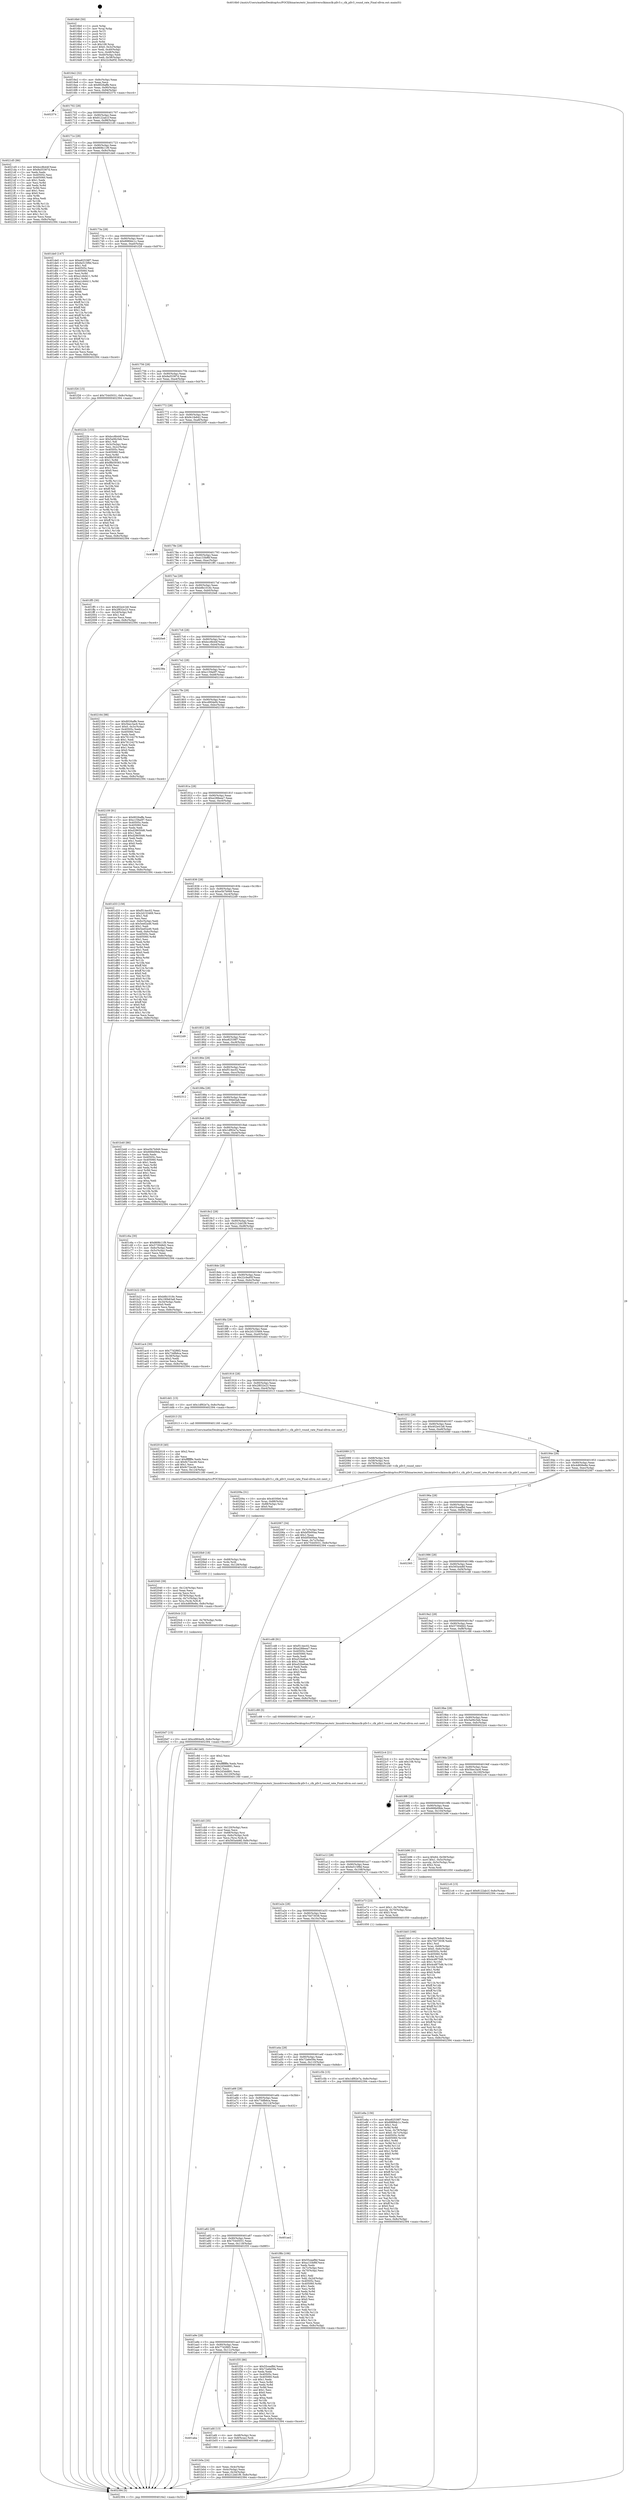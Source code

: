 digraph "0x4016b0" {
  label = "0x4016b0 (/mnt/c/Users/mathe/Desktop/tcc/POCII/binaries/extr_linuxdriversclkimxclk-pllv3.c_clk_pllv3_round_rate_Final-ollvm.out::main(0))"
  labelloc = "t"
  node[shape=record]

  Entry [label="",width=0.3,height=0.3,shape=circle,fillcolor=black,style=filled]
  "0x4016e2" [label="{
     0x4016e2 [32]\l
     | [instrs]\l
     &nbsp;&nbsp;0x4016e2 \<+6\>: mov -0x8c(%rbp),%eax\l
     &nbsp;&nbsp;0x4016e8 \<+2\>: mov %eax,%ecx\l
     &nbsp;&nbsp;0x4016ea \<+6\>: sub $0x8026affe,%ecx\l
     &nbsp;&nbsp;0x4016f0 \<+6\>: mov %eax,-0x90(%rbp)\l
     &nbsp;&nbsp;0x4016f6 \<+6\>: mov %ecx,-0x94(%rbp)\l
     &nbsp;&nbsp;0x4016fc \<+6\>: je 0000000000402374 \<main+0xcc4\>\l
  }"]
  "0x402374" [label="{
     0x402374\l
  }", style=dashed]
  "0x401702" [label="{
     0x401702 [28]\l
     | [instrs]\l
     &nbsp;&nbsp;0x401702 \<+5\>: jmp 0000000000401707 \<main+0x57\>\l
     &nbsp;&nbsp;0x401707 \<+6\>: mov -0x90(%rbp),%eax\l
     &nbsp;&nbsp;0x40170d \<+5\>: sub $0x8122ab1f,%eax\l
     &nbsp;&nbsp;0x401712 \<+6\>: mov %eax,-0x98(%rbp)\l
     &nbsp;&nbsp;0x401718 \<+6\>: je 00000000004021d5 \<main+0xb25\>\l
  }"]
  Exit [label="",width=0.3,height=0.3,shape=circle,fillcolor=black,style=filled,peripheries=2]
  "0x4021d5" [label="{
     0x4021d5 [86]\l
     | [instrs]\l
     &nbsp;&nbsp;0x4021d5 \<+5\>: mov $0xbcc8b44f,%eax\l
     &nbsp;&nbsp;0x4021da \<+5\>: mov $0x8a55387d,%ecx\l
     &nbsp;&nbsp;0x4021df \<+2\>: xor %edx,%edx\l
     &nbsp;&nbsp;0x4021e1 \<+7\>: mov 0x40505c,%esi\l
     &nbsp;&nbsp;0x4021e8 \<+7\>: mov 0x405060,%edi\l
     &nbsp;&nbsp;0x4021ef \<+3\>: sub $0x1,%edx\l
     &nbsp;&nbsp;0x4021f2 \<+3\>: mov %esi,%r8d\l
     &nbsp;&nbsp;0x4021f5 \<+3\>: add %edx,%r8d\l
     &nbsp;&nbsp;0x4021f8 \<+4\>: imul %r8d,%esi\l
     &nbsp;&nbsp;0x4021fc \<+3\>: and $0x1,%esi\l
     &nbsp;&nbsp;0x4021ff \<+3\>: cmp $0x0,%esi\l
     &nbsp;&nbsp;0x402202 \<+4\>: sete %r9b\l
     &nbsp;&nbsp;0x402206 \<+3\>: cmp $0xa,%edi\l
     &nbsp;&nbsp;0x402209 \<+4\>: setl %r10b\l
     &nbsp;&nbsp;0x40220d \<+3\>: mov %r9b,%r11b\l
     &nbsp;&nbsp;0x402210 \<+3\>: and %r10b,%r11b\l
     &nbsp;&nbsp;0x402213 \<+3\>: xor %r10b,%r9b\l
     &nbsp;&nbsp;0x402216 \<+3\>: or %r9b,%r11b\l
     &nbsp;&nbsp;0x402219 \<+4\>: test $0x1,%r11b\l
     &nbsp;&nbsp;0x40221d \<+3\>: cmovne %ecx,%eax\l
     &nbsp;&nbsp;0x402220 \<+6\>: mov %eax,-0x8c(%rbp)\l
     &nbsp;&nbsp;0x402226 \<+5\>: jmp 0000000000402394 \<main+0xce4\>\l
  }"]
  "0x40171e" [label="{
     0x40171e [28]\l
     | [instrs]\l
     &nbsp;&nbsp;0x40171e \<+5\>: jmp 0000000000401723 \<main+0x73\>\l
     &nbsp;&nbsp;0x401723 \<+6\>: mov -0x90(%rbp),%eax\l
     &nbsp;&nbsp;0x401729 \<+5\>: sub $0x869b11f9,%eax\l
     &nbsp;&nbsp;0x40172e \<+6\>: mov %eax,-0x9c(%rbp)\l
     &nbsp;&nbsp;0x401734 \<+6\>: je 0000000000401de0 \<main+0x730\>\l
  }"]
  "0x4020d7" [label="{
     0x4020d7 [15]\l
     | [instrs]\l
     &nbsp;&nbsp;0x4020d7 \<+10\>: movl $0xcd904ef4,-0x8c(%rbp)\l
     &nbsp;&nbsp;0x4020e1 \<+5\>: jmp 0000000000402394 \<main+0xce4\>\l
  }"]
  "0x401de0" [label="{
     0x401de0 [147]\l
     | [instrs]\l
     &nbsp;&nbsp;0x401de0 \<+5\>: mov $0xe82538f7,%eax\l
     &nbsp;&nbsp;0x401de5 \<+5\>: mov $0x6e515f9d,%ecx\l
     &nbsp;&nbsp;0x401dea \<+2\>: mov $0x1,%dl\l
     &nbsp;&nbsp;0x401dec \<+7\>: mov 0x40505c,%esi\l
     &nbsp;&nbsp;0x401df3 \<+7\>: mov 0x405060,%edi\l
     &nbsp;&nbsp;0x401dfa \<+3\>: mov %esi,%r8d\l
     &nbsp;&nbsp;0x401dfd \<+7\>: sub $0xa1c6d411,%r8d\l
     &nbsp;&nbsp;0x401e04 \<+4\>: sub $0x1,%r8d\l
     &nbsp;&nbsp;0x401e08 \<+7\>: add $0xa1c6d411,%r8d\l
     &nbsp;&nbsp;0x401e0f \<+4\>: imul %r8d,%esi\l
     &nbsp;&nbsp;0x401e13 \<+3\>: and $0x1,%esi\l
     &nbsp;&nbsp;0x401e16 \<+3\>: cmp $0x0,%esi\l
     &nbsp;&nbsp;0x401e19 \<+4\>: sete %r9b\l
     &nbsp;&nbsp;0x401e1d \<+3\>: cmp $0xa,%edi\l
     &nbsp;&nbsp;0x401e20 \<+4\>: setl %r10b\l
     &nbsp;&nbsp;0x401e24 \<+3\>: mov %r9b,%r11b\l
     &nbsp;&nbsp;0x401e27 \<+4\>: xor $0xff,%r11b\l
     &nbsp;&nbsp;0x401e2b \<+3\>: mov %r10b,%bl\l
     &nbsp;&nbsp;0x401e2e \<+3\>: xor $0xff,%bl\l
     &nbsp;&nbsp;0x401e31 \<+3\>: xor $0x1,%dl\l
     &nbsp;&nbsp;0x401e34 \<+3\>: mov %r11b,%r14b\l
     &nbsp;&nbsp;0x401e37 \<+4\>: and $0xff,%r14b\l
     &nbsp;&nbsp;0x401e3b \<+3\>: and %dl,%r9b\l
     &nbsp;&nbsp;0x401e3e \<+3\>: mov %bl,%r15b\l
     &nbsp;&nbsp;0x401e41 \<+4\>: and $0xff,%r15b\l
     &nbsp;&nbsp;0x401e45 \<+3\>: and %dl,%r10b\l
     &nbsp;&nbsp;0x401e48 \<+3\>: or %r9b,%r14b\l
     &nbsp;&nbsp;0x401e4b \<+3\>: or %r10b,%r15b\l
     &nbsp;&nbsp;0x401e4e \<+3\>: xor %r15b,%r14b\l
     &nbsp;&nbsp;0x401e51 \<+3\>: or %bl,%r11b\l
     &nbsp;&nbsp;0x401e54 \<+4\>: xor $0xff,%r11b\l
     &nbsp;&nbsp;0x401e58 \<+3\>: or $0x1,%dl\l
     &nbsp;&nbsp;0x401e5b \<+3\>: and %dl,%r11b\l
     &nbsp;&nbsp;0x401e5e \<+3\>: or %r11b,%r14b\l
     &nbsp;&nbsp;0x401e61 \<+4\>: test $0x1,%r14b\l
     &nbsp;&nbsp;0x401e65 \<+3\>: cmovne %ecx,%eax\l
     &nbsp;&nbsp;0x401e68 \<+6\>: mov %eax,-0x8c(%rbp)\l
     &nbsp;&nbsp;0x401e6e \<+5\>: jmp 0000000000402394 \<main+0xce4\>\l
  }"]
  "0x40173a" [label="{
     0x40173a [28]\l
     | [instrs]\l
     &nbsp;&nbsp;0x40173a \<+5\>: jmp 000000000040173f \<main+0x8f\>\l
     &nbsp;&nbsp;0x40173f \<+6\>: mov -0x90(%rbp),%eax\l
     &nbsp;&nbsp;0x401745 \<+5\>: sub $0x8989dc1c,%eax\l
     &nbsp;&nbsp;0x40174a \<+6\>: mov %eax,-0xa0(%rbp)\l
     &nbsp;&nbsp;0x401750 \<+6\>: je 0000000000401f26 \<main+0x876\>\l
  }"]
  "0x4020cb" [label="{
     0x4020cb [12]\l
     | [instrs]\l
     &nbsp;&nbsp;0x4020cb \<+4\>: mov -0x78(%rbp),%rdx\l
     &nbsp;&nbsp;0x4020cf \<+3\>: mov %rdx,%rdi\l
     &nbsp;&nbsp;0x4020d2 \<+5\>: call 0000000000401030 \<free@plt\>\l
     | [calls]\l
     &nbsp;&nbsp;0x401030 \{1\} (unknown)\l
  }"]
  "0x401f26" [label="{
     0x401f26 [15]\l
     | [instrs]\l
     &nbsp;&nbsp;0x401f26 \<+10\>: movl $0x75445031,-0x8c(%rbp)\l
     &nbsp;&nbsp;0x401f30 \<+5\>: jmp 0000000000402394 \<main+0xce4\>\l
  }"]
  "0x401756" [label="{
     0x401756 [28]\l
     | [instrs]\l
     &nbsp;&nbsp;0x401756 \<+5\>: jmp 000000000040175b \<main+0xab\>\l
     &nbsp;&nbsp;0x40175b \<+6\>: mov -0x90(%rbp),%eax\l
     &nbsp;&nbsp;0x401761 \<+5\>: sub $0x8a55387d,%eax\l
     &nbsp;&nbsp;0x401766 \<+6\>: mov %eax,-0xa4(%rbp)\l
     &nbsp;&nbsp;0x40176c \<+6\>: je 000000000040222b \<main+0xb7b\>\l
  }"]
  "0x4020b9" [label="{
     0x4020b9 [18]\l
     | [instrs]\l
     &nbsp;&nbsp;0x4020b9 \<+4\>: mov -0x68(%rbp),%rdx\l
     &nbsp;&nbsp;0x4020bd \<+3\>: mov %rdx,%rdi\l
     &nbsp;&nbsp;0x4020c0 \<+6\>: mov %eax,-0x128(%rbp)\l
     &nbsp;&nbsp;0x4020c6 \<+5\>: call 0000000000401030 \<free@plt\>\l
     | [calls]\l
     &nbsp;&nbsp;0x401030 \{1\} (unknown)\l
  }"]
  "0x40222b" [label="{
     0x40222b [153]\l
     | [instrs]\l
     &nbsp;&nbsp;0x40222b \<+5\>: mov $0xbcc8b44f,%eax\l
     &nbsp;&nbsp;0x402230 \<+5\>: mov $0x5a06c5eb,%ecx\l
     &nbsp;&nbsp;0x402235 \<+2\>: mov $0x1,%dl\l
     &nbsp;&nbsp;0x402237 \<+3\>: mov -0x3c(%rbp),%esi\l
     &nbsp;&nbsp;0x40223a \<+3\>: mov %esi,-0x2c(%rbp)\l
     &nbsp;&nbsp;0x40223d \<+7\>: mov 0x40505c,%esi\l
     &nbsp;&nbsp;0x402244 \<+7\>: mov 0x405060,%edi\l
     &nbsp;&nbsp;0x40224b \<+3\>: mov %esi,%r8d\l
     &nbsp;&nbsp;0x40224e \<+7\>: sub $0xf8b59383,%r8d\l
     &nbsp;&nbsp;0x402255 \<+4\>: sub $0x1,%r8d\l
     &nbsp;&nbsp;0x402259 \<+7\>: add $0xf8b59383,%r8d\l
     &nbsp;&nbsp;0x402260 \<+4\>: imul %r8d,%esi\l
     &nbsp;&nbsp;0x402264 \<+3\>: and $0x1,%esi\l
     &nbsp;&nbsp;0x402267 \<+3\>: cmp $0x0,%esi\l
     &nbsp;&nbsp;0x40226a \<+4\>: sete %r9b\l
     &nbsp;&nbsp;0x40226e \<+3\>: cmp $0xa,%edi\l
     &nbsp;&nbsp;0x402271 \<+4\>: setl %r10b\l
     &nbsp;&nbsp;0x402275 \<+3\>: mov %r9b,%r11b\l
     &nbsp;&nbsp;0x402278 \<+4\>: xor $0xff,%r11b\l
     &nbsp;&nbsp;0x40227c \<+3\>: mov %r10b,%bl\l
     &nbsp;&nbsp;0x40227f \<+3\>: xor $0xff,%bl\l
     &nbsp;&nbsp;0x402282 \<+3\>: xor $0x0,%dl\l
     &nbsp;&nbsp;0x402285 \<+3\>: mov %r11b,%r14b\l
     &nbsp;&nbsp;0x402288 \<+4\>: and $0x0,%r14b\l
     &nbsp;&nbsp;0x40228c \<+3\>: and %dl,%r9b\l
     &nbsp;&nbsp;0x40228f \<+3\>: mov %bl,%r15b\l
     &nbsp;&nbsp;0x402292 \<+4\>: and $0x0,%r15b\l
     &nbsp;&nbsp;0x402296 \<+3\>: and %dl,%r10b\l
     &nbsp;&nbsp;0x402299 \<+3\>: or %r9b,%r14b\l
     &nbsp;&nbsp;0x40229c \<+3\>: or %r10b,%r15b\l
     &nbsp;&nbsp;0x40229f \<+3\>: xor %r15b,%r14b\l
     &nbsp;&nbsp;0x4022a2 \<+3\>: or %bl,%r11b\l
     &nbsp;&nbsp;0x4022a5 \<+4\>: xor $0xff,%r11b\l
     &nbsp;&nbsp;0x4022a9 \<+3\>: or $0x0,%dl\l
     &nbsp;&nbsp;0x4022ac \<+3\>: and %dl,%r11b\l
     &nbsp;&nbsp;0x4022af \<+3\>: or %r11b,%r14b\l
     &nbsp;&nbsp;0x4022b2 \<+4\>: test $0x1,%r14b\l
     &nbsp;&nbsp;0x4022b6 \<+3\>: cmovne %ecx,%eax\l
     &nbsp;&nbsp;0x4022b9 \<+6\>: mov %eax,-0x8c(%rbp)\l
     &nbsp;&nbsp;0x4022bf \<+5\>: jmp 0000000000402394 \<main+0xce4\>\l
  }"]
  "0x401772" [label="{
     0x401772 [28]\l
     | [instrs]\l
     &nbsp;&nbsp;0x401772 \<+5\>: jmp 0000000000401777 \<main+0xc7\>\l
     &nbsp;&nbsp;0x401777 \<+6\>: mov -0x90(%rbp),%eax\l
     &nbsp;&nbsp;0x40177d \<+5\>: sub $0x9c1fe842,%eax\l
     &nbsp;&nbsp;0x401782 \<+6\>: mov %eax,-0xa8(%rbp)\l
     &nbsp;&nbsp;0x401788 \<+6\>: je 00000000004020f5 \<main+0xa45\>\l
  }"]
  "0x40209a" [label="{
     0x40209a [31]\l
     | [instrs]\l
     &nbsp;&nbsp;0x40209a \<+10\>: movabs $0x4030b6,%rdi\l
     &nbsp;&nbsp;0x4020a4 \<+7\>: mov %rax,-0x88(%rbp)\l
     &nbsp;&nbsp;0x4020ab \<+7\>: mov -0x88(%rbp),%rsi\l
     &nbsp;&nbsp;0x4020b2 \<+2\>: mov $0x0,%al\l
     &nbsp;&nbsp;0x4020b4 \<+5\>: call 0000000000401040 \<printf@plt\>\l
     | [calls]\l
     &nbsp;&nbsp;0x401040 \{1\} (unknown)\l
  }"]
  "0x4020f5" [label="{
     0x4020f5\l
  }", style=dashed]
  "0x40178e" [label="{
     0x40178e [28]\l
     | [instrs]\l
     &nbsp;&nbsp;0x40178e \<+5\>: jmp 0000000000401793 \<main+0xe3\>\l
     &nbsp;&nbsp;0x401793 \<+6\>: mov -0x90(%rbp),%eax\l
     &nbsp;&nbsp;0x401799 \<+5\>: sub $0xa133bf6f,%eax\l
     &nbsp;&nbsp;0x40179e \<+6\>: mov %eax,-0xac(%rbp)\l
     &nbsp;&nbsp;0x4017a4 \<+6\>: je 0000000000401ff5 \<main+0x945\>\l
  }"]
  "0x402040" [label="{
     0x402040 [39]\l
     | [instrs]\l
     &nbsp;&nbsp;0x402040 \<+6\>: mov -0x124(%rbp),%ecx\l
     &nbsp;&nbsp;0x402046 \<+3\>: imul %eax,%ecx\l
     &nbsp;&nbsp;0x402049 \<+3\>: movslq %ecx,%rsi\l
     &nbsp;&nbsp;0x40204c \<+4\>: mov -0x78(%rbp),%rdi\l
     &nbsp;&nbsp;0x402050 \<+4\>: movslq -0x7c(%rbp),%r8\l
     &nbsp;&nbsp;0x402054 \<+4\>: mov %rsi,(%rdi,%r8,8)\l
     &nbsp;&nbsp;0x402058 \<+10\>: movl $0x4d606e8e,-0x8c(%rbp)\l
     &nbsp;&nbsp;0x402062 \<+5\>: jmp 0000000000402394 \<main+0xce4\>\l
  }"]
  "0x401ff5" [label="{
     0x401ff5 [30]\l
     | [instrs]\l
     &nbsp;&nbsp;0x401ff5 \<+5\>: mov $0x402e41b8,%eax\l
     &nbsp;&nbsp;0x401ffa \<+5\>: mov $0x2f832e23,%ecx\l
     &nbsp;&nbsp;0x401fff \<+3\>: mov -0x2d(%rbp),%dl\l
     &nbsp;&nbsp;0x402002 \<+3\>: test $0x1,%dl\l
     &nbsp;&nbsp;0x402005 \<+3\>: cmovne %ecx,%eax\l
     &nbsp;&nbsp;0x402008 \<+6\>: mov %eax,-0x8c(%rbp)\l
     &nbsp;&nbsp;0x40200e \<+5\>: jmp 0000000000402394 \<main+0xce4\>\l
  }"]
  "0x4017aa" [label="{
     0x4017aa [28]\l
     | [instrs]\l
     &nbsp;&nbsp;0x4017aa \<+5\>: jmp 00000000004017af \<main+0xff\>\l
     &nbsp;&nbsp;0x4017af \<+6\>: mov -0x90(%rbp),%eax\l
     &nbsp;&nbsp;0x4017b5 \<+5\>: sub $0xb8b1018c,%eax\l
     &nbsp;&nbsp;0x4017ba \<+6\>: mov %eax,-0xb0(%rbp)\l
     &nbsp;&nbsp;0x4017c0 \<+6\>: je 00000000004020e6 \<main+0xa36\>\l
  }"]
  "0x402018" [label="{
     0x402018 [40]\l
     | [instrs]\l
     &nbsp;&nbsp;0x402018 \<+5\>: mov $0x2,%ecx\l
     &nbsp;&nbsp;0x40201d \<+1\>: cltd\l
     &nbsp;&nbsp;0x40201e \<+2\>: idiv %ecx\l
     &nbsp;&nbsp;0x402020 \<+6\>: imul $0xfffffffe,%edx,%ecx\l
     &nbsp;&nbsp;0x402026 \<+6\>: sub $0x9c72ec46,%ecx\l
     &nbsp;&nbsp;0x40202c \<+3\>: add $0x1,%ecx\l
     &nbsp;&nbsp;0x40202f \<+6\>: add $0x9c72ec46,%ecx\l
     &nbsp;&nbsp;0x402035 \<+6\>: mov %ecx,-0x124(%rbp)\l
     &nbsp;&nbsp;0x40203b \<+5\>: call 0000000000401160 \<next_i\>\l
     | [calls]\l
     &nbsp;&nbsp;0x401160 \{1\} (/mnt/c/Users/mathe/Desktop/tcc/POCII/binaries/extr_linuxdriversclkimxclk-pllv3.c_clk_pllv3_round_rate_Final-ollvm.out::next_i)\l
  }"]
  "0x4020e6" [label="{
     0x4020e6\l
  }", style=dashed]
  "0x4017c6" [label="{
     0x4017c6 [28]\l
     | [instrs]\l
     &nbsp;&nbsp;0x4017c6 \<+5\>: jmp 00000000004017cb \<main+0x11b\>\l
     &nbsp;&nbsp;0x4017cb \<+6\>: mov -0x90(%rbp),%eax\l
     &nbsp;&nbsp;0x4017d1 \<+5\>: sub $0xbcc8b44f,%eax\l
     &nbsp;&nbsp;0x4017d6 \<+6\>: mov %eax,-0xb4(%rbp)\l
     &nbsp;&nbsp;0x4017dc \<+6\>: je 000000000040238a \<main+0xcda\>\l
  }"]
  "0x401e8a" [label="{
     0x401e8a [156]\l
     | [instrs]\l
     &nbsp;&nbsp;0x401e8a \<+5\>: mov $0xe82538f7,%ecx\l
     &nbsp;&nbsp;0x401e8f \<+5\>: mov $0x8989dc1c,%edx\l
     &nbsp;&nbsp;0x401e94 \<+3\>: mov $0x1,%sil\l
     &nbsp;&nbsp;0x401e97 \<+3\>: xor %r8d,%r8d\l
     &nbsp;&nbsp;0x401e9a \<+4\>: mov %rax,-0x78(%rbp)\l
     &nbsp;&nbsp;0x401e9e \<+7\>: movl $0x0,-0x7c(%rbp)\l
     &nbsp;&nbsp;0x401ea5 \<+8\>: mov 0x40505c,%r9d\l
     &nbsp;&nbsp;0x401ead \<+8\>: mov 0x405060,%r10d\l
     &nbsp;&nbsp;0x401eb5 \<+4\>: sub $0x1,%r8d\l
     &nbsp;&nbsp;0x401eb9 \<+3\>: mov %r9d,%r11d\l
     &nbsp;&nbsp;0x401ebc \<+3\>: add %r8d,%r11d\l
     &nbsp;&nbsp;0x401ebf \<+4\>: imul %r11d,%r9d\l
     &nbsp;&nbsp;0x401ec3 \<+4\>: and $0x1,%r9d\l
     &nbsp;&nbsp;0x401ec7 \<+4\>: cmp $0x0,%r9d\l
     &nbsp;&nbsp;0x401ecb \<+3\>: sete %bl\l
     &nbsp;&nbsp;0x401ece \<+4\>: cmp $0xa,%r10d\l
     &nbsp;&nbsp;0x401ed2 \<+4\>: setl %r14b\l
     &nbsp;&nbsp;0x401ed6 \<+3\>: mov %bl,%r15b\l
     &nbsp;&nbsp;0x401ed9 \<+4\>: xor $0xff,%r15b\l
     &nbsp;&nbsp;0x401edd \<+3\>: mov %r14b,%r12b\l
     &nbsp;&nbsp;0x401ee0 \<+4\>: xor $0xff,%r12b\l
     &nbsp;&nbsp;0x401ee4 \<+4\>: xor $0x0,%sil\l
     &nbsp;&nbsp;0x401ee8 \<+3\>: mov %r15b,%r13b\l
     &nbsp;&nbsp;0x401eeb \<+4\>: and $0x0,%r13b\l
     &nbsp;&nbsp;0x401eef \<+3\>: and %sil,%bl\l
     &nbsp;&nbsp;0x401ef2 \<+3\>: mov %r12b,%al\l
     &nbsp;&nbsp;0x401ef5 \<+2\>: and $0x0,%al\l
     &nbsp;&nbsp;0x401ef7 \<+3\>: and %sil,%r14b\l
     &nbsp;&nbsp;0x401efa \<+3\>: or %bl,%r13b\l
     &nbsp;&nbsp;0x401efd \<+3\>: or %r14b,%al\l
     &nbsp;&nbsp;0x401f00 \<+3\>: xor %al,%r13b\l
     &nbsp;&nbsp;0x401f03 \<+3\>: or %r12b,%r15b\l
     &nbsp;&nbsp;0x401f06 \<+4\>: xor $0xff,%r15b\l
     &nbsp;&nbsp;0x401f0a \<+4\>: or $0x0,%sil\l
     &nbsp;&nbsp;0x401f0e \<+3\>: and %sil,%r15b\l
     &nbsp;&nbsp;0x401f11 \<+3\>: or %r15b,%r13b\l
     &nbsp;&nbsp;0x401f14 \<+4\>: test $0x1,%r13b\l
     &nbsp;&nbsp;0x401f18 \<+3\>: cmovne %edx,%ecx\l
     &nbsp;&nbsp;0x401f1b \<+6\>: mov %ecx,-0x8c(%rbp)\l
     &nbsp;&nbsp;0x401f21 \<+5\>: jmp 0000000000402394 \<main+0xce4\>\l
  }"]
  "0x40238a" [label="{
     0x40238a\l
  }", style=dashed]
  "0x4017e2" [label="{
     0x4017e2 [28]\l
     | [instrs]\l
     &nbsp;&nbsp;0x4017e2 \<+5\>: jmp 00000000004017e7 \<main+0x137\>\l
     &nbsp;&nbsp;0x4017e7 \<+6\>: mov -0x90(%rbp),%eax\l
     &nbsp;&nbsp;0x4017ed \<+5\>: sub $0xc159a0f7,%eax\l
     &nbsp;&nbsp;0x4017f2 \<+6\>: mov %eax,-0xb8(%rbp)\l
     &nbsp;&nbsp;0x4017f8 \<+6\>: je 0000000000402164 \<main+0xab4\>\l
  }"]
  "0x401cb5" [label="{
     0x401cb5 [35]\l
     | [instrs]\l
     &nbsp;&nbsp;0x401cb5 \<+6\>: mov -0x120(%rbp),%ecx\l
     &nbsp;&nbsp;0x401cbb \<+3\>: imul %eax,%ecx\l
     &nbsp;&nbsp;0x401cbe \<+4\>: mov -0x68(%rbp),%rsi\l
     &nbsp;&nbsp;0x401cc2 \<+4\>: movslq -0x6c(%rbp),%rdi\l
     &nbsp;&nbsp;0x401cc6 \<+3\>: mov %ecx,(%rsi,%rdi,4)\l
     &nbsp;&nbsp;0x401cc9 \<+10\>: movl $0x565a4d6f,-0x8c(%rbp)\l
     &nbsp;&nbsp;0x401cd3 \<+5\>: jmp 0000000000402394 \<main+0xce4\>\l
  }"]
  "0x402164" [label="{
     0x402164 [98]\l
     | [instrs]\l
     &nbsp;&nbsp;0x402164 \<+5\>: mov $0x8026affe,%eax\l
     &nbsp;&nbsp;0x402169 \<+5\>: mov $0x5bec3ac6,%ecx\l
     &nbsp;&nbsp;0x40216e \<+7\>: movl $0x0,-0x3c(%rbp)\l
     &nbsp;&nbsp;0x402175 \<+7\>: mov 0x40505c,%edx\l
     &nbsp;&nbsp;0x40217c \<+7\>: mov 0x405060,%esi\l
     &nbsp;&nbsp;0x402183 \<+2\>: mov %edx,%edi\l
     &nbsp;&nbsp;0x402185 \<+6\>: sub $0x76124279,%edi\l
     &nbsp;&nbsp;0x40218b \<+3\>: sub $0x1,%edi\l
     &nbsp;&nbsp;0x40218e \<+6\>: add $0x76124279,%edi\l
     &nbsp;&nbsp;0x402194 \<+3\>: imul %edi,%edx\l
     &nbsp;&nbsp;0x402197 \<+3\>: and $0x1,%edx\l
     &nbsp;&nbsp;0x40219a \<+3\>: cmp $0x0,%edx\l
     &nbsp;&nbsp;0x40219d \<+4\>: sete %r8b\l
     &nbsp;&nbsp;0x4021a1 \<+3\>: cmp $0xa,%esi\l
     &nbsp;&nbsp;0x4021a4 \<+4\>: setl %r9b\l
     &nbsp;&nbsp;0x4021a8 \<+3\>: mov %r8b,%r10b\l
     &nbsp;&nbsp;0x4021ab \<+3\>: and %r9b,%r10b\l
     &nbsp;&nbsp;0x4021ae \<+3\>: xor %r9b,%r8b\l
     &nbsp;&nbsp;0x4021b1 \<+3\>: or %r8b,%r10b\l
     &nbsp;&nbsp;0x4021b4 \<+4\>: test $0x1,%r10b\l
     &nbsp;&nbsp;0x4021b8 \<+3\>: cmovne %ecx,%eax\l
     &nbsp;&nbsp;0x4021bb \<+6\>: mov %eax,-0x8c(%rbp)\l
     &nbsp;&nbsp;0x4021c1 \<+5\>: jmp 0000000000402394 \<main+0xce4\>\l
  }"]
  "0x4017fe" [label="{
     0x4017fe [28]\l
     | [instrs]\l
     &nbsp;&nbsp;0x4017fe \<+5\>: jmp 0000000000401803 \<main+0x153\>\l
     &nbsp;&nbsp;0x401803 \<+6\>: mov -0x90(%rbp),%eax\l
     &nbsp;&nbsp;0x401809 \<+5\>: sub $0xcd904ef4,%eax\l
     &nbsp;&nbsp;0x40180e \<+6\>: mov %eax,-0xbc(%rbp)\l
     &nbsp;&nbsp;0x401814 \<+6\>: je 0000000000402109 \<main+0xa59\>\l
  }"]
  "0x401c8d" [label="{
     0x401c8d [40]\l
     | [instrs]\l
     &nbsp;&nbsp;0x401c8d \<+5\>: mov $0x2,%ecx\l
     &nbsp;&nbsp;0x401c92 \<+1\>: cltd\l
     &nbsp;&nbsp;0x401c93 \<+2\>: idiv %ecx\l
     &nbsp;&nbsp;0x401c95 \<+6\>: imul $0xfffffffe,%edx,%ecx\l
     &nbsp;&nbsp;0x401c9b \<+6\>: add $0x2d3dd891,%ecx\l
     &nbsp;&nbsp;0x401ca1 \<+3\>: add $0x1,%ecx\l
     &nbsp;&nbsp;0x401ca4 \<+6\>: sub $0x2d3dd891,%ecx\l
     &nbsp;&nbsp;0x401caa \<+6\>: mov %ecx,-0x120(%rbp)\l
     &nbsp;&nbsp;0x401cb0 \<+5\>: call 0000000000401160 \<next_i\>\l
     | [calls]\l
     &nbsp;&nbsp;0x401160 \{1\} (/mnt/c/Users/mathe/Desktop/tcc/POCII/binaries/extr_linuxdriversclkimxclk-pllv3.c_clk_pllv3_round_rate_Final-ollvm.out::next_i)\l
  }"]
  "0x402109" [label="{
     0x402109 [91]\l
     | [instrs]\l
     &nbsp;&nbsp;0x402109 \<+5\>: mov $0x8026affe,%eax\l
     &nbsp;&nbsp;0x40210e \<+5\>: mov $0xc159a0f7,%ecx\l
     &nbsp;&nbsp;0x402113 \<+7\>: mov 0x40505c,%edx\l
     &nbsp;&nbsp;0x40211a \<+7\>: mov 0x405060,%esi\l
     &nbsp;&nbsp;0x402121 \<+2\>: mov %edx,%edi\l
     &nbsp;&nbsp;0x402123 \<+6\>: sub $0xd28650d6,%edi\l
     &nbsp;&nbsp;0x402129 \<+3\>: sub $0x1,%edi\l
     &nbsp;&nbsp;0x40212c \<+6\>: add $0xd28650d6,%edi\l
     &nbsp;&nbsp;0x402132 \<+3\>: imul %edi,%edx\l
     &nbsp;&nbsp;0x402135 \<+3\>: and $0x1,%edx\l
     &nbsp;&nbsp;0x402138 \<+3\>: cmp $0x0,%edx\l
     &nbsp;&nbsp;0x40213b \<+4\>: sete %r8b\l
     &nbsp;&nbsp;0x40213f \<+3\>: cmp $0xa,%esi\l
     &nbsp;&nbsp;0x402142 \<+4\>: setl %r9b\l
     &nbsp;&nbsp;0x402146 \<+3\>: mov %r8b,%r10b\l
     &nbsp;&nbsp;0x402149 \<+3\>: and %r9b,%r10b\l
     &nbsp;&nbsp;0x40214c \<+3\>: xor %r9b,%r8b\l
     &nbsp;&nbsp;0x40214f \<+3\>: or %r8b,%r10b\l
     &nbsp;&nbsp;0x402152 \<+4\>: test $0x1,%r10b\l
     &nbsp;&nbsp;0x402156 \<+3\>: cmovne %ecx,%eax\l
     &nbsp;&nbsp;0x402159 \<+6\>: mov %eax,-0x8c(%rbp)\l
     &nbsp;&nbsp;0x40215f \<+5\>: jmp 0000000000402394 \<main+0xce4\>\l
  }"]
  "0x40181a" [label="{
     0x40181a [28]\l
     | [instrs]\l
     &nbsp;&nbsp;0x40181a \<+5\>: jmp 000000000040181f \<main+0x16f\>\l
     &nbsp;&nbsp;0x40181f \<+6\>: mov -0x90(%rbp),%eax\l
     &nbsp;&nbsp;0x401825 \<+5\>: sub $0xe288eea7,%eax\l
     &nbsp;&nbsp;0x40182a \<+6\>: mov %eax,-0xc0(%rbp)\l
     &nbsp;&nbsp;0x401830 \<+6\>: je 0000000000401d33 \<main+0x683\>\l
  }"]
  "0x401bb5" [label="{
     0x401bb5 [166]\l
     | [instrs]\l
     &nbsp;&nbsp;0x401bb5 \<+5\>: mov $0xe5b7b949,%ecx\l
     &nbsp;&nbsp;0x401bba \<+5\>: mov $0x70d73038,%edx\l
     &nbsp;&nbsp;0x401bbf \<+3\>: mov $0x1,%sil\l
     &nbsp;&nbsp;0x401bc2 \<+4\>: mov %rax,-0x68(%rbp)\l
     &nbsp;&nbsp;0x401bc6 \<+7\>: movl $0x0,-0x6c(%rbp)\l
     &nbsp;&nbsp;0x401bcd \<+8\>: mov 0x40505c,%r8d\l
     &nbsp;&nbsp;0x401bd5 \<+8\>: mov 0x405060,%r9d\l
     &nbsp;&nbsp;0x401bdd \<+3\>: mov %r8d,%r10d\l
     &nbsp;&nbsp;0x401be0 \<+7\>: sub $0x4cd875d6,%r10d\l
     &nbsp;&nbsp;0x401be7 \<+4\>: sub $0x1,%r10d\l
     &nbsp;&nbsp;0x401beb \<+7\>: add $0x4cd875d6,%r10d\l
     &nbsp;&nbsp;0x401bf2 \<+4\>: imul %r10d,%r8d\l
     &nbsp;&nbsp;0x401bf6 \<+4\>: and $0x1,%r8d\l
     &nbsp;&nbsp;0x401bfa \<+4\>: cmp $0x0,%r8d\l
     &nbsp;&nbsp;0x401bfe \<+4\>: sete %r11b\l
     &nbsp;&nbsp;0x401c02 \<+4\>: cmp $0xa,%r9d\l
     &nbsp;&nbsp;0x401c06 \<+3\>: setl %bl\l
     &nbsp;&nbsp;0x401c09 \<+3\>: mov %r11b,%r14b\l
     &nbsp;&nbsp;0x401c0c \<+4\>: xor $0xff,%r14b\l
     &nbsp;&nbsp;0x401c10 \<+3\>: mov %bl,%r15b\l
     &nbsp;&nbsp;0x401c13 \<+4\>: xor $0xff,%r15b\l
     &nbsp;&nbsp;0x401c17 \<+4\>: xor $0x1,%sil\l
     &nbsp;&nbsp;0x401c1b \<+3\>: mov %r14b,%r12b\l
     &nbsp;&nbsp;0x401c1e \<+4\>: and $0xff,%r12b\l
     &nbsp;&nbsp;0x401c22 \<+3\>: and %sil,%r11b\l
     &nbsp;&nbsp;0x401c25 \<+3\>: mov %r15b,%r13b\l
     &nbsp;&nbsp;0x401c28 \<+4\>: and $0xff,%r13b\l
     &nbsp;&nbsp;0x401c2c \<+3\>: and %sil,%bl\l
     &nbsp;&nbsp;0x401c2f \<+3\>: or %r11b,%r12b\l
     &nbsp;&nbsp;0x401c32 \<+3\>: or %bl,%r13b\l
     &nbsp;&nbsp;0x401c35 \<+3\>: xor %r13b,%r12b\l
     &nbsp;&nbsp;0x401c38 \<+3\>: or %r15b,%r14b\l
     &nbsp;&nbsp;0x401c3b \<+4\>: xor $0xff,%r14b\l
     &nbsp;&nbsp;0x401c3f \<+4\>: or $0x1,%sil\l
     &nbsp;&nbsp;0x401c43 \<+3\>: and %sil,%r14b\l
     &nbsp;&nbsp;0x401c46 \<+3\>: or %r14b,%r12b\l
     &nbsp;&nbsp;0x401c49 \<+4\>: test $0x1,%r12b\l
     &nbsp;&nbsp;0x401c4d \<+3\>: cmovne %edx,%ecx\l
     &nbsp;&nbsp;0x401c50 \<+6\>: mov %ecx,-0x8c(%rbp)\l
     &nbsp;&nbsp;0x401c56 \<+5\>: jmp 0000000000402394 \<main+0xce4\>\l
  }"]
  "0x401d33" [label="{
     0x401d33 [158]\l
     | [instrs]\l
     &nbsp;&nbsp;0x401d33 \<+5\>: mov $0xf514ec02,%eax\l
     &nbsp;&nbsp;0x401d38 \<+5\>: mov $0x2d153469,%ecx\l
     &nbsp;&nbsp;0x401d3d \<+2\>: mov $0x1,%dl\l
     &nbsp;&nbsp;0x401d3f \<+2\>: xor %esi,%esi\l
     &nbsp;&nbsp;0x401d41 \<+3\>: mov -0x6c(%rbp),%edi\l
     &nbsp;&nbsp;0x401d44 \<+6\>: sub $0x5eef2a46,%edi\l
     &nbsp;&nbsp;0x401d4a \<+3\>: add $0x1,%edi\l
     &nbsp;&nbsp;0x401d4d \<+6\>: add $0x5eef2a46,%edi\l
     &nbsp;&nbsp;0x401d53 \<+3\>: mov %edi,-0x6c(%rbp)\l
     &nbsp;&nbsp;0x401d56 \<+7\>: mov 0x40505c,%edi\l
     &nbsp;&nbsp;0x401d5d \<+8\>: mov 0x405060,%r8d\l
     &nbsp;&nbsp;0x401d65 \<+3\>: sub $0x1,%esi\l
     &nbsp;&nbsp;0x401d68 \<+3\>: mov %edi,%r9d\l
     &nbsp;&nbsp;0x401d6b \<+3\>: add %esi,%r9d\l
     &nbsp;&nbsp;0x401d6e \<+4\>: imul %r9d,%edi\l
     &nbsp;&nbsp;0x401d72 \<+3\>: and $0x1,%edi\l
     &nbsp;&nbsp;0x401d75 \<+3\>: cmp $0x0,%edi\l
     &nbsp;&nbsp;0x401d78 \<+4\>: sete %r10b\l
     &nbsp;&nbsp;0x401d7c \<+4\>: cmp $0xa,%r8d\l
     &nbsp;&nbsp;0x401d80 \<+4\>: setl %r11b\l
     &nbsp;&nbsp;0x401d84 \<+3\>: mov %r10b,%bl\l
     &nbsp;&nbsp;0x401d87 \<+3\>: xor $0xff,%bl\l
     &nbsp;&nbsp;0x401d8a \<+3\>: mov %r11b,%r14b\l
     &nbsp;&nbsp;0x401d8d \<+4\>: xor $0xff,%r14b\l
     &nbsp;&nbsp;0x401d91 \<+3\>: xor $0x0,%dl\l
     &nbsp;&nbsp;0x401d94 \<+3\>: mov %bl,%r15b\l
     &nbsp;&nbsp;0x401d97 \<+4\>: and $0x0,%r15b\l
     &nbsp;&nbsp;0x401d9b \<+3\>: and %dl,%r10b\l
     &nbsp;&nbsp;0x401d9e \<+3\>: mov %r14b,%r12b\l
     &nbsp;&nbsp;0x401da1 \<+4\>: and $0x0,%r12b\l
     &nbsp;&nbsp;0x401da5 \<+3\>: and %dl,%r11b\l
     &nbsp;&nbsp;0x401da8 \<+3\>: or %r10b,%r15b\l
     &nbsp;&nbsp;0x401dab \<+3\>: or %r11b,%r12b\l
     &nbsp;&nbsp;0x401dae \<+3\>: xor %r12b,%r15b\l
     &nbsp;&nbsp;0x401db1 \<+3\>: or %r14b,%bl\l
     &nbsp;&nbsp;0x401db4 \<+3\>: xor $0xff,%bl\l
     &nbsp;&nbsp;0x401db7 \<+3\>: or $0x0,%dl\l
     &nbsp;&nbsp;0x401dba \<+2\>: and %dl,%bl\l
     &nbsp;&nbsp;0x401dbc \<+3\>: or %bl,%r15b\l
     &nbsp;&nbsp;0x401dbf \<+4\>: test $0x1,%r15b\l
     &nbsp;&nbsp;0x401dc3 \<+3\>: cmovne %ecx,%eax\l
     &nbsp;&nbsp;0x401dc6 \<+6\>: mov %eax,-0x8c(%rbp)\l
     &nbsp;&nbsp;0x401dcc \<+5\>: jmp 0000000000402394 \<main+0xce4\>\l
  }"]
  "0x401836" [label="{
     0x401836 [28]\l
     | [instrs]\l
     &nbsp;&nbsp;0x401836 \<+5\>: jmp 000000000040183b \<main+0x18b\>\l
     &nbsp;&nbsp;0x40183b \<+6\>: mov -0x90(%rbp),%eax\l
     &nbsp;&nbsp;0x401841 \<+5\>: sub $0xe5b7b949,%eax\l
     &nbsp;&nbsp;0x401846 \<+6\>: mov %eax,-0xc4(%rbp)\l
     &nbsp;&nbsp;0x40184c \<+6\>: je 00000000004022d9 \<main+0xc29\>\l
  }"]
  "0x401b0a" [label="{
     0x401b0a [24]\l
     | [instrs]\l
     &nbsp;&nbsp;0x401b0a \<+3\>: mov %eax,-0x4c(%rbp)\l
     &nbsp;&nbsp;0x401b0d \<+3\>: mov -0x4c(%rbp),%eax\l
     &nbsp;&nbsp;0x401b10 \<+3\>: mov %eax,-0x34(%rbp)\l
     &nbsp;&nbsp;0x401b13 \<+10\>: movl $0x212dd1f9,-0x8c(%rbp)\l
     &nbsp;&nbsp;0x401b1d \<+5\>: jmp 0000000000402394 \<main+0xce4\>\l
  }"]
  "0x4022d9" [label="{
     0x4022d9\l
  }", style=dashed]
  "0x401852" [label="{
     0x401852 [28]\l
     | [instrs]\l
     &nbsp;&nbsp;0x401852 \<+5\>: jmp 0000000000401857 \<main+0x1a7\>\l
     &nbsp;&nbsp;0x401857 \<+6\>: mov -0x90(%rbp),%eax\l
     &nbsp;&nbsp;0x40185d \<+5\>: sub $0xe82538f7,%eax\l
     &nbsp;&nbsp;0x401862 \<+6\>: mov %eax,-0xc8(%rbp)\l
     &nbsp;&nbsp;0x401868 \<+6\>: je 0000000000402334 \<main+0xc84\>\l
  }"]
  "0x401aba" [label="{
     0x401aba\l
  }", style=dashed]
  "0x402334" [label="{
     0x402334\l
  }", style=dashed]
  "0x40186e" [label="{
     0x40186e [28]\l
     | [instrs]\l
     &nbsp;&nbsp;0x40186e \<+5\>: jmp 0000000000401873 \<main+0x1c3\>\l
     &nbsp;&nbsp;0x401873 \<+6\>: mov -0x90(%rbp),%eax\l
     &nbsp;&nbsp;0x401879 \<+5\>: sub $0xf514ec02,%eax\l
     &nbsp;&nbsp;0x40187e \<+6\>: mov %eax,-0xcc(%rbp)\l
     &nbsp;&nbsp;0x401884 \<+6\>: je 0000000000402312 \<main+0xc62\>\l
  }"]
  "0x401afd" [label="{
     0x401afd [13]\l
     | [instrs]\l
     &nbsp;&nbsp;0x401afd \<+4\>: mov -0x48(%rbp),%rax\l
     &nbsp;&nbsp;0x401b01 \<+4\>: mov 0x8(%rax),%rdi\l
     &nbsp;&nbsp;0x401b05 \<+5\>: call 0000000000401060 \<atoi@plt\>\l
     | [calls]\l
     &nbsp;&nbsp;0x401060 \{1\} (unknown)\l
  }"]
  "0x402312" [label="{
     0x402312\l
  }", style=dashed]
  "0x40188a" [label="{
     0x40188a [28]\l
     | [instrs]\l
     &nbsp;&nbsp;0x40188a \<+5\>: jmp 000000000040188f \<main+0x1df\>\l
     &nbsp;&nbsp;0x40188f \<+6\>: mov -0x90(%rbp),%eax\l
     &nbsp;&nbsp;0x401895 \<+5\>: sub $0x190b63a8,%eax\l
     &nbsp;&nbsp;0x40189a \<+6\>: mov %eax,-0xd0(%rbp)\l
     &nbsp;&nbsp;0x4018a0 \<+6\>: je 0000000000401b40 \<main+0x490\>\l
  }"]
  "0x401a9e" [label="{
     0x401a9e [28]\l
     | [instrs]\l
     &nbsp;&nbsp;0x401a9e \<+5\>: jmp 0000000000401aa3 \<main+0x3f3\>\l
     &nbsp;&nbsp;0x401aa3 \<+6\>: mov -0x90(%rbp),%eax\l
     &nbsp;&nbsp;0x401aa9 \<+5\>: sub $0x77d2f6f2,%eax\l
     &nbsp;&nbsp;0x401aae \<+6\>: mov %eax,-0x11c(%rbp)\l
     &nbsp;&nbsp;0x401ab4 \<+6\>: je 0000000000401afd \<main+0x44d\>\l
  }"]
  "0x401b40" [label="{
     0x401b40 [86]\l
     | [instrs]\l
     &nbsp;&nbsp;0x401b40 \<+5\>: mov $0xe5b7b949,%eax\l
     &nbsp;&nbsp;0x401b45 \<+5\>: mov $0x666b09de,%ecx\l
     &nbsp;&nbsp;0x401b4a \<+2\>: xor %edx,%edx\l
     &nbsp;&nbsp;0x401b4c \<+7\>: mov 0x40505c,%esi\l
     &nbsp;&nbsp;0x401b53 \<+7\>: mov 0x405060,%edi\l
     &nbsp;&nbsp;0x401b5a \<+3\>: sub $0x1,%edx\l
     &nbsp;&nbsp;0x401b5d \<+3\>: mov %esi,%r8d\l
     &nbsp;&nbsp;0x401b60 \<+3\>: add %edx,%r8d\l
     &nbsp;&nbsp;0x401b63 \<+4\>: imul %r8d,%esi\l
     &nbsp;&nbsp;0x401b67 \<+3\>: and $0x1,%esi\l
     &nbsp;&nbsp;0x401b6a \<+3\>: cmp $0x0,%esi\l
     &nbsp;&nbsp;0x401b6d \<+4\>: sete %r9b\l
     &nbsp;&nbsp;0x401b71 \<+3\>: cmp $0xa,%edi\l
     &nbsp;&nbsp;0x401b74 \<+4\>: setl %r10b\l
     &nbsp;&nbsp;0x401b78 \<+3\>: mov %r9b,%r11b\l
     &nbsp;&nbsp;0x401b7b \<+3\>: and %r10b,%r11b\l
     &nbsp;&nbsp;0x401b7e \<+3\>: xor %r10b,%r9b\l
     &nbsp;&nbsp;0x401b81 \<+3\>: or %r9b,%r11b\l
     &nbsp;&nbsp;0x401b84 \<+4\>: test $0x1,%r11b\l
     &nbsp;&nbsp;0x401b88 \<+3\>: cmovne %ecx,%eax\l
     &nbsp;&nbsp;0x401b8b \<+6\>: mov %eax,-0x8c(%rbp)\l
     &nbsp;&nbsp;0x401b91 \<+5\>: jmp 0000000000402394 \<main+0xce4\>\l
  }"]
  "0x4018a6" [label="{
     0x4018a6 [28]\l
     | [instrs]\l
     &nbsp;&nbsp;0x4018a6 \<+5\>: jmp 00000000004018ab \<main+0x1fb\>\l
     &nbsp;&nbsp;0x4018ab \<+6\>: mov -0x90(%rbp),%eax\l
     &nbsp;&nbsp;0x4018b1 \<+5\>: sub $0x1df92e7a,%eax\l
     &nbsp;&nbsp;0x4018b6 \<+6\>: mov %eax,-0xd4(%rbp)\l
     &nbsp;&nbsp;0x4018bc \<+6\>: je 0000000000401c6a \<main+0x5ba\>\l
  }"]
  "0x401f35" [label="{
     0x401f35 [86]\l
     | [instrs]\l
     &nbsp;&nbsp;0x401f35 \<+5\>: mov $0x55ceaf8d,%eax\l
     &nbsp;&nbsp;0x401f3a \<+5\>: mov $0x72a6e59a,%ecx\l
     &nbsp;&nbsp;0x401f3f \<+2\>: xor %edx,%edx\l
     &nbsp;&nbsp;0x401f41 \<+7\>: mov 0x40505c,%esi\l
     &nbsp;&nbsp;0x401f48 \<+7\>: mov 0x405060,%edi\l
     &nbsp;&nbsp;0x401f4f \<+3\>: sub $0x1,%edx\l
     &nbsp;&nbsp;0x401f52 \<+3\>: mov %esi,%r8d\l
     &nbsp;&nbsp;0x401f55 \<+3\>: add %edx,%r8d\l
     &nbsp;&nbsp;0x401f58 \<+4\>: imul %r8d,%esi\l
     &nbsp;&nbsp;0x401f5c \<+3\>: and $0x1,%esi\l
     &nbsp;&nbsp;0x401f5f \<+3\>: cmp $0x0,%esi\l
     &nbsp;&nbsp;0x401f62 \<+4\>: sete %r9b\l
     &nbsp;&nbsp;0x401f66 \<+3\>: cmp $0xa,%edi\l
     &nbsp;&nbsp;0x401f69 \<+4\>: setl %r10b\l
     &nbsp;&nbsp;0x401f6d \<+3\>: mov %r9b,%r11b\l
     &nbsp;&nbsp;0x401f70 \<+3\>: and %r10b,%r11b\l
     &nbsp;&nbsp;0x401f73 \<+3\>: xor %r10b,%r9b\l
     &nbsp;&nbsp;0x401f76 \<+3\>: or %r9b,%r11b\l
     &nbsp;&nbsp;0x401f79 \<+4\>: test $0x1,%r11b\l
     &nbsp;&nbsp;0x401f7d \<+3\>: cmovne %ecx,%eax\l
     &nbsp;&nbsp;0x401f80 \<+6\>: mov %eax,-0x8c(%rbp)\l
     &nbsp;&nbsp;0x401f86 \<+5\>: jmp 0000000000402394 \<main+0xce4\>\l
  }"]
  "0x401c6a" [label="{
     0x401c6a [30]\l
     | [instrs]\l
     &nbsp;&nbsp;0x401c6a \<+5\>: mov $0x869b11f9,%eax\l
     &nbsp;&nbsp;0x401c6f \<+5\>: mov $0x573948d2,%ecx\l
     &nbsp;&nbsp;0x401c74 \<+3\>: mov -0x6c(%rbp),%edx\l
     &nbsp;&nbsp;0x401c77 \<+3\>: cmp -0x5c(%rbp),%edx\l
     &nbsp;&nbsp;0x401c7a \<+3\>: cmovl %ecx,%eax\l
     &nbsp;&nbsp;0x401c7d \<+6\>: mov %eax,-0x8c(%rbp)\l
     &nbsp;&nbsp;0x401c83 \<+5\>: jmp 0000000000402394 \<main+0xce4\>\l
  }"]
  "0x4018c2" [label="{
     0x4018c2 [28]\l
     | [instrs]\l
     &nbsp;&nbsp;0x4018c2 \<+5\>: jmp 00000000004018c7 \<main+0x217\>\l
     &nbsp;&nbsp;0x4018c7 \<+6\>: mov -0x90(%rbp),%eax\l
     &nbsp;&nbsp;0x4018cd \<+5\>: sub $0x212dd1f9,%eax\l
     &nbsp;&nbsp;0x4018d2 \<+6\>: mov %eax,-0xd8(%rbp)\l
     &nbsp;&nbsp;0x4018d8 \<+6\>: je 0000000000401b22 \<main+0x472\>\l
  }"]
  "0x401a82" [label="{
     0x401a82 [28]\l
     | [instrs]\l
     &nbsp;&nbsp;0x401a82 \<+5\>: jmp 0000000000401a87 \<main+0x3d7\>\l
     &nbsp;&nbsp;0x401a87 \<+6\>: mov -0x90(%rbp),%eax\l
     &nbsp;&nbsp;0x401a8d \<+5\>: sub $0x75445031,%eax\l
     &nbsp;&nbsp;0x401a92 \<+6\>: mov %eax,-0x118(%rbp)\l
     &nbsp;&nbsp;0x401a98 \<+6\>: je 0000000000401f35 \<main+0x885\>\l
  }"]
  "0x401b22" [label="{
     0x401b22 [30]\l
     | [instrs]\l
     &nbsp;&nbsp;0x401b22 \<+5\>: mov $0xb8b1018c,%eax\l
     &nbsp;&nbsp;0x401b27 \<+5\>: mov $0x190b63a8,%ecx\l
     &nbsp;&nbsp;0x401b2c \<+3\>: mov -0x34(%rbp),%edx\l
     &nbsp;&nbsp;0x401b2f \<+3\>: cmp $0x0,%edx\l
     &nbsp;&nbsp;0x401b32 \<+3\>: cmove %ecx,%eax\l
     &nbsp;&nbsp;0x401b35 \<+6\>: mov %eax,-0x8c(%rbp)\l
     &nbsp;&nbsp;0x401b3b \<+5\>: jmp 0000000000402394 \<main+0xce4\>\l
  }"]
  "0x4018de" [label="{
     0x4018de [28]\l
     | [instrs]\l
     &nbsp;&nbsp;0x4018de \<+5\>: jmp 00000000004018e3 \<main+0x233\>\l
     &nbsp;&nbsp;0x4018e3 \<+6\>: mov -0x90(%rbp),%eax\l
     &nbsp;&nbsp;0x4018e9 \<+5\>: sub $0x22c9a95f,%eax\l
     &nbsp;&nbsp;0x4018ee \<+6\>: mov %eax,-0xdc(%rbp)\l
     &nbsp;&nbsp;0x4018f4 \<+6\>: je 0000000000401ac4 \<main+0x414\>\l
  }"]
  "0x401ae2" [label="{
     0x401ae2\l
  }", style=dashed]
  "0x401ac4" [label="{
     0x401ac4 [30]\l
     | [instrs]\l
     &nbsp;&nbsp;0x401ac4 \<+5\>: mov $0x77d2f6f2,%eax\l
     &nbsp;&nbsp;0x401ac9 \<+5\>: mov $0x73dfb6ca,%ecx\l
     &nbsp;&nbsp;0x401ace \<+3\>: mov -0x38(%rbp),%edx\l
     &nbsp;&nbsp;0x401ad1 \<+3\>: cmp $0x2,%edx\l
     &nbsp;&nbsp;0x401ad4 \<+3\>: cmovne %ecx,%eax\l
     &nbsp;&nbsp;0x401ad7 \<+6\>: mov %eax,-0x8c(%rbp)\l
     &nbsp;&nbsp;0x401add \<+5\>: jmp 0000000000402394 \<main+0xce4\>\l
  }"]
  "0x4018fa" [label="{
     0x4018fa [28]\l
     | [instrs]\l
     &nbsp;&nbsp;0x4018fa \<+5\>: jmp 00000000004018ff \<main+0x24f\>\l
     &nbsp;&nbsp;0x4018ff \<+6\>: mov -0x90(%rbp),%eax\l
     &nbsp;&nbsp;0x401905 \<+5\>: sub $0x2d153469,%eax\l
     &nbsp;&nbsp;0x40190a \<+6\>: mov %eax,-0xe0(%rbp)\l
     &nbsp;&nbsp;0x401910 \<+6\>: je 0000000000401dd1 \<main+0x721\>\l
  }"]
  "0x402394" [label="{
     0x402394 [5]\l
     | [instrs]\l
     &nbsp;&nbsp;0x402394 \<+5\>: jmp 00000000004016e2 \<main+0x32\>\l
  }"]
  "0x4016b0" [label="{
     0x4016b0 [50]\l
     | [instrs]\l
     &nbsp;&nbsp;0x4016b0 \<+1\>: push %rbp\l
     &nbsp;&nbsp;0x4016b1 \<+3\>: mov %rsp,%rbp\l
     &nbsp;&nbsp;0x4016b4 \<+2\>: push %r15\l
     &nbsp;&nbsp;0x4016b6 \<+2\>: push %r14\l
     &nbsp;&nbsp;0x4016b8 \<+2\>: push %r13\l
     &nbsp;&nbsp;0x4016ba \<+2\>: push %r12\l
     &nbsp;&nbsp;0x4016bc \<+1\>: push %rbx\l
     &nbsp;&nbsp;0x4016bd \<+7\>: sub $0x108,%rsp\l
     &nbsp;&nbsp;0x4016c4 \<+7\>: movl $0x0,-0x3c(%rbp)\l
     &nbsp;&nbsp;0x4016cb \<+3\>: mov %edi,-0x40(%rbp)\l
     &nbsp;&nbsp;0x4016ce \<+4\>: mov %rsi,-0x48(%rbp)\l
     &nbsp;&nbsp;0x4016d2 \<+3\>: mov -0x40(%rbp),%edi\l
     &nbsp;&nbsp;0x4016d5 \<+3\>: mov %edi,-0x38(%rbp)\l
     &nbsp;&nbsp;0x4016d8 \<+10\>: movl $0x22c9a95f,-0x8c(%rbp)\l
  }"]
  "0x401a66" [label="{
     0x401a66 [28]\l
     | [instrs]\l
     &nbsp;&nbsp;0x401a66 \<+5\>: jmp 0000000000401a6b \<main+0x3bb\>\l
     &nbsp;&nbsp;0x401a6b \<+6\>: mov -0x90(%rbp),%eax\l
     &nbsp;&nbsp;0x401a71 \<+5\>: sub $0x73dfb6ca,%eax\l
     &nbsp;&nbsp;0x401a76 \<+6\>: mov %eax,-0x114(%rbp)\l
     &nbsp;&nbsp;0x401a7c \<+6\>: je 0000000000401ae2 \<main+0x432\>\l
  }"]
  "0x401dd1" [label="{
     0x401dd1 [15]\l
     | [instrs]\l
     &nbsp;&nbsp;0x401dd1 \<+10\>: movl $0x1df92e7a,-0x8c(%rbp)\l
     &nbsp;&nbsp;0x401ddb \<+5\>: jmp 0000000000402394 \<main+0xce4\>\l
  }"]
  "0x401916" [label="{
     0x401916 [28]\l
     | [instrs]\l
     &nbsp;&nbsp;0x401916 \<+5\>: jmp 000000000040191b \<main+0x26b\>\l
     &nbsp;&nbsp;0x40191b \<+6\>: mov -0x90(%rbp),%eax\l
     &nbsp;&nbsp;0x401921 \<+5\>: sub $0x2f832e23,%eax\l
     &nbsp;&nbsp;0x401926 \<+6\>: mov %eax,-0xe4(%rbp)\l
     &nbsp;&nbsp;0x40192c \<+6\>: je 0000000000402013 \<main+0x963\>\l
  }"]
  "0x401f8b" [label="{
     0x401f8b [106]\l
     | [instrs]\l
     &nbsp;&nbsp;0x401f8b \<+5\>: mov $0x55ceaf8d,%eax\l
     &nbsp;&nbsp;0x401f90 \<+5\>: mov $0xa133bf6f,%ecx\l
     &nbsp;&nbsp;0x401f95 \<+2\>: xor %edx,%edx\l
     &nbsp;&nbsp;0x401f97 \<+3\>: mov -0x7c(%rbp),%esi\l
     &nbsp;&nbsp;0x401f9a \<+3\>: cmp -0x70(%rbp),%esi\l
     &nbsp;&nbsp;0x401f9d \<+4\>: setl %dil\l
     &nbsp;&nbsp;0x401fa1 \<+4\>: and $0x1,%dil\l
     &nbsp;&nbsp;0x401fa5 \<+4\>: mov %dil,-0x2d(%rbp)\l
     &nbsp;&nbsp;0x401fa9 \<+7\>: mov 0x40505c,%esi\l
     &nbsp;&nbsp;0x401fb0 \<+8\>: mov 0x405060,%r8d\l
     &nbsp;&nbsp;0x401fb8 \<+3\>: sub $0x1,%edx\l
     &nbsp;&nbsp;0x401fbb \<+3\>: mov %esi,%r9d\l
     &nbsp;&nbsp;0x401fbe \<+3\>: add %edx,%r9d\l
     &nbsp;&nbsp;0x401fc1 \<+4\>: imul %r9d,%esi\l
     &nbsp;&nbsp;0x401fc5 \<+3\>: and $0x1,%esi\l
     &nbsp;&nbsp;0x401fc8 \<+3\>: cmp $0x0,%esi\l
     &nbsp;&nbsp;0x401fcb \<+4\>: sete %dil\l
     &nbsp;&nbsp;0x401fcf \<+4\>: cmp $0xa,%r8d\l
     &nbsp;&nbsp;0x401fd3 \<+4\>: setl %r10b\l
     &nbsp;&nbsp;0x401fd7 \<+3\>: mov %dil,%r11b\l
     &nbsp;&nbsp;0x401fda \<+3\>: and %r10b,%r11b\l
     &nbsp;&nbsp;0x401fdd \<+3\>: xor %r10b,%dil\l
     &nbsp;&nbsp;0x401fe0 \<+3\>: or %dil,%r11b\l
     &nbsp;&nbsp;0x401fe3 \<+4\>: test $0x1,%r11b\l
     &nbsp;&nbsp;0x401fe7 \<+3\>: cmovne %ecx,%eax\l
     &nbsp;&nbsp;0x401fea \<+6\>: mov %eax,-0x8c(%rbp)\l
     &nbsp;&nbsp;0x401ff0 \<+5\>: jmp 0000000000402394 \<main+0xce4\>\l
  }"]
  "0x402013" [label="{
     0x402013 [5]\l
     | [instrs]\l
     &nbsp;&nbsp;0x402013 \<+5\>: call 0000000000401160 \<next_i\>\l
     | [calls]\l
     &nbsp;&nbsp;0x401160 \{1\} (/mnt/c/Users/mathe/Desktop/tcc/POCII/binaries/extr_linuxdriversclkimxclk-pllv3.c_clk_pllv3_round_rate_Final-ollvm.out::next_i)\l
  }"]
  "0x401932" [label="{
     0x401932 [28]\l
     | [instrs]\l
     &nbsp;&nbsp;0x401932 \<+5\>: jmp 0000000000401937 \<main+0x287\>\l
     &nbsp;&nbsp;0x401937 \<+6\>: mov -0x90(%rbp),%eax\l
     &nbsp;&nbsp;0x40193d \<+5\>: sub $0x402e41b8,%eax\l
     &nbsp;&nbsp;0x401942 \<+6\>: mov %eax,-0xe8(%rbp)\l
     &nbsp;&nbsp;0x401948 \<+6\>: je 0000000000402089 \<main+0x9d9\>\l
  }"]
  "0x401a4a" [label="{
     0x401a4a [28]\l
     | [instrs]\l
     &nbsp;&nbsp;0x401a4a \<+5\>: jmp 0000000000401a4f \<main+0x39f\>\l
     &nbsp;&nbsp;0x401a4f \<+6\>: mov -0x90(%rbp),%eax\l
     &nbsp;&nbsp;0x401a55 \<+5\>: sub $0x72a6e59a,%eax\l
     &nbsp;&nbsp;0x401a5a \<+6\>: mov %eax,-0x110(%rbp)\l
     &nbsp;&nbsp;0x401a60 \<+6\>: je 0000000000401f8b \<main+0x8db\>\l
  }"]
  "0x402089" [label="{
     0x402089 [17]\l
     | [instrs]\l
     &nbsp;&nbsp;0x402089 \<+4\>: mov -0x68(%rbp),%rdi\l
     &nbsp;&nbsp;0x40208d \<+4\>: mov -0x58(%rbp),%rsi\l
     &nbsp;&nbsp;0x402091 \<+4\>: mov -0x78(%rbp),%rdx\l
     &nbsp;&nbsp;0x402095 \<+5\>: call 0000000000401240 \<clk_pllv3_round_rate\>\l
     | [calls]\l
     &nbsp;&nbsp;0x401240 \{1\} (/mnt/c/Users/mathe/Desktop/tcc/POCII/binaries/extr_linuxdriversclkimxclk-pllv3.c_clk_pllv3_round_rate_Final-ollvm.out::clk_pllv3_round_rate)\l
  }"]
  "0x40194e" [label="{
     0x40194e [28]\l
     | [instrs]\l
     &nbsp;&nbsp;0x40194e \<+5\>: jmp 0000000000401953 \<main+0x2a3\>\l
     &nbsp;&nbsp;0x401953 \<+6\>: mov -0x90(%rbp),%eax\l
     &nbsp;&nbsp;0x401959 \<+5\>: sub $0x4d606e8e,%eax\l
     &nbsp;&nbsp;0x40195e \<+6\>: mov %eax,-0xec(%rbp)\l
     &nbsp;&nbsp;0x401964 \<+6\>: je 0000000000402067 \<main+0x9b7\>\l
  }"]
  "0x401c5b" [label="{
     0x401c5b [15]\l
     | [instrs]\l
     &nbsp;&nbsp;0x401c5b \<+10\>: movl $0x1df92e7a,-0x8c(%rbp)\l
     &nbsp;&nbsp;0x401c65 \<+5\>: jmp 0000000000402394 \<main+0xce4\>\l
  }"]
  "0x402067" [label="{
     0x402067 [34]\l
     | [instrs]\l
     &nbsp;&nbsp;0x402067 \<+3\>: mov -0x7c(%rbp),%eax\l
     &nbsp;&nbsp;0x40206a \<+5\>: sub $0xbf5b00aa,%eax\l
     &nbsp;&nbsp;0x40206f \<+3\>: add $0x1,%eax\l
     &nbsp;&nbsp;0x402072 \<+5\>: add $0xbf5b00aa,%eax\l
     &nbsp;&nbsp;0x402077 \<+3\>: mov %eax,-0x7c(%rbp)\l
     &nbsp;&nbsp;0x40207a \<+10\>: movl $0x75445031,-0x8c(%rbp)\l
     &nbsp;&nbsp;0x402084 \<+5\>: jmp 0000000000402394 \<main+0xce4\>\l
  }"]
  "0x40196a" [label="{
     0x40196a [28]\l
     | [instrs]\l
     &nbsp;&nbsp;0x40196a \<+5\>: jmp 000000000040196f \<main+0x2bf\>\l
     &nbsp;&nbsp;0x40196f \<+6\>: mov -0x90(%rbp),%eax\l
     &nbsp;&nbsp;0x401975 \<+5\>: sub $0x55ceaf8d,%eax\l
     &nbsp;&nbsp;0x40197a \<+6\>: mov %eax,-0xf0(%rbp)\l
     &nbsp;&nbsp;0x401980 \<+6\>: je 0000000000402365 \<main+0xcb5\>\l
  }"]
  "0x401a2e" [label="{
     0x401a2e [28]\l
     | [instrs]\l
     &nbsp;&nbsp;0x401a2e \<+5\>: jmp 0000000000401a33 \<main+0x383\>\l
     &nbsp;&nbsp;0x401a33 \<+6\>: mov -0x90(%rbp),%eax\l
     &nbsp;&nbsp;0x401a39 \<+5\>: sub $0x70d73038,%eax\l
     &nbsp;&nbsp;0x401a3e \<+6\>: mov %eax,-0x10c(%rbp)\l
     &nbsp;&nbsp;0x401a44 \<+6\>: je 0000000000401c5b \<main+0x5ab\>\l
  }"]
  "0x402365" [label="{
     0x402365\l
  }", style=dashed]
  "0x401986" [label="{
     0x401986 [28]\l
     | [instrs]\l
     &nbsp;&nbsp;0x401986 \<+5\>: jmp 000000000040198b \<main+0x2db\>\l
     &nbsp;&nbsp;0x40198b \<+6\>: mov -0x90(%rbp),%eax\l
     &nbsp;&nbsp;0x401991 \<+5\>: sub $0x565a4d6f,%eax\l
     &nbsp;&nbsp;0x401996 \<+6\>: mov %eax,-0xf4(%rbp)\l
     &nbsp;&nbsp;0x40199c \<+6\>: je 0000000000401cd8 \<main+0x628\>\l
  }"]
  "0x401e73" [label="{
     0x401e73 [23]\l
     | [instrs]\l
     &nbsp;&nbsp;0x401e73 \<+7\>: movl $0x1,-0x70(%rbp)\l
     &nbsp;&nbsp;0x401e7a \<+4\>: movslq -0x70(%rbp),%rax\l
     &nbsp;&nbsp;0x401e7e \<+4\>: shl $0x3,%rax\l
     &nbsp;&nbsp;0x401e82 \<+3\>: mov %rax,%rdi\l
     &nbsp;&nbsp;0x401e85 \<+5\>: call 0000000000401050 \<malloc@plt\>\l
     | [calls]\l
     &nbsp;&nbsp;0x401050 \{1\} (unknown)\l
  }"]
  "0x401cd8" [label="{
     0x401cd8 [91]\l
     | [instrs]\l
     &nbsp;&nbsp;0x401cd8 \<+5\>: mov $0xf514ec02,%eax\l
     &nbsp;&nbsp;0x401cdd \<+5\>: mov $0xe288eea7,%ecx\l
     &nbsp;&nbsp;0x401ce2 \<+7\>: mov 0x40505c,%edx\l
     &nbsp;&nbsp;0x401ce9 \<+7\>: mov 0x405060,%esi\l
     &nbsp;&nbsp;0x401cf0 \<+2\>: mov %edx,%edi\l
     &nbsp;&nbsp;0x401cf2 \<+6\>: sub $0xa52be6ae,%edi\l
     &nbsp;&nbsp;0x401cf8 \<+3\>: sub $0x1,%edi\l
     &nbsp;&nbsp;0x401cfb \<+6\>: add $0xa52be6ae,%edi\l
     &nbsp;&nbsp;0x401d01 \<+3\>: imul %edi,%edx\l
     &nbsp;&nbsp;0x401d04 \<+3\>: and $0x1,%edx\l
     &nbsp;&nbsp;0x401d07 \<+3\>: cmp $0x0,%edx\l
     &nbsp;&nbsp;0x401d0a \<+4\>: sete %r8b\l
     &nbsp;&nbsp;0x401d0e \<+3\>: cmp $0xa,%esi\l
     &nbsp;&nbsp;0x401d11 \<+4\>: setl %r9b\l
     &nbsp;&nbsp;0x401d15 \<+3\>: mov %r8b,%r10b\l
     &nbsp;&nbsp;0x401d18 \<+3\>: and %r9b,%r10b\l
     &nbsp;&nbsp;0x401d1b \<+3\>: xor %r9b,%r8b\l
     &nbsp;&nbsp;0x401d1e \<+3\>: or %r8b,%r10b\l
     &nbsp;&nbsp;0x401d21 \<+4\>: test $0x1,%r10b\l
     &nbsp;&nbsp;0x401d25 \<+3\>: cmovne %ecx,%eax\l
     &nbsp;&nbsp;0x401d28 \<+6\>: mov %eax,-0x8c(%rbp)\l
     &nbsp;&nbsp;0x401d2e \<+5\>: jmp 0000000000402394 \<main+0xce4\>\l
  }"]
  "0x4019a2" [label="{
     0x4019a2 [28]\l
     | [instrs]\l
     &nbsp;&nbsp;0x4019a2 \<+5\>: jmp 00000000004019a7 \<main+0x2f7\>\l
     &nbsp;&nbsp;0x4019a7 \<+6\>: mov -0x90(%rbp),%eax\l
     &nbsp;&nbsp;0x4019ad \<+5\>: sub $0x573948d2,%eax\l
     &nbsp;&nbsp;0x4019b2 \<+6\>: mov %eax,-0xf8(%rbp)\l
     &nbsp;&nbsp;0x4019b8 \<+6\>: je 0000000000401c88 \<main+0x5d8\>\l
  }"]
  "0x401a12" [label="{
     0x401a12 [28]\l
     | [instrs]\l
     &nbsp;&nbsp;0x401a12 \<+5\>: jmp 0000000000401a17 \<main+0x367\>\l
     &nbsp;&nbsp;0x401a17 \<+6\>: mov -0x90(%rbp),%eax\l
     &nbsp;&nbsp;0x401a1d \<+5\>: sub $0x6e515f9d,%eax\l
     &nbsp;&nbsp;0x401a22 \<+6\>: mov %eax,-0x108(%rbp)\l
     &nbsp;&nbsp;0x401a28 \<+6\>: je 0000000000401e73 \<main+0x7c3\>\l
  }"]
  "0x401c88" [label="{
     0x401c88 [5]\l
     | [instrs]\l
     &nbsp;&nbsp;0x401c88 \<+5\>: call 0000000000401160 \<next_i\>\l
     | [calls]\l
     &nbsp;&nbsp;0x401160 \{1\} (/mnt/c/Users/mathe/Desktop/tcc/POCII/binaries/extr_linuxdriversclkimxclk-pllv3.c_clk_pllv3_round_rate_Final-ollvm.out::next_i)\l
  }"]
  "0x4019be" [label="{
     0x4019be [28]\l
     | [instrs]\l
     &nbsp;&nbsp;0x4019be \<+5\>: jmp 00000000004019c3 \<main+0x313\>\l
     &nbsp;&nbsp;0x4019c3 \<+6\>: mov -0x90(%rbp),%eax\l
     &nbsp;&nbsp;0x4019c9 \<+5\>: sub $0x5a06c5eb,%eax\l
     &nbsp;&nbsp;0x4019ce \<+6\>: mov %eax,-0xfc(%rbp)\l
     &nbsp;&nbsp;0x4019d4 \<+6\>: je 00000000004022c4 \<main+0xc14\>\l
  }"]
  "0x401b96" [label="{
     0x401b96 [31]\l
     | [instrs]\l
     &nbsp;&nbsp;0x401b96 \<+8\>: movq $0x64,-0x58(%rbp)\l
     &nbsp;&nbsp;0x401b9e \<+7\>: movl $0x1,-0x5c(%rbp)\l
     &nbsp;&nbsp;0x401ba5 \<+4\>: movslq -0x5c(%rbp),%rax\l
     &nbsp;&nbsp;0x401ba9 \<+4\>: shl $0x2,%rax\l
     &nbsp;&nbsp;0x401bad \<+3\>: mov %rax,%rdi\l
     &nbsp;&nbsp;0x401bb0 \<+5\>: call 0000000000401050 \<malloc@plt\>\l
     | [calls]\l
     &nbsp;&nbsp;0x401050 \{1\} (unknown)\l
  }"]
  "0x4022c4" [label="{
     0x4022c4 [21]\l
     | [instrs]\l
     &nbsp;&nbsp;0x4022c4 \<+3\>: mov -0x2c(%rbp),%eax\l
     &nbsp;&nbsp;0x4022c7 \<+7\>: add $0x108,%rsp\l
     &nbsp;&nbsp;0x4022ce \<+1\>: pop %rbx\l
     &nbsp;&nbsp;0x4022cf \<+2\>: pop %r12\l
     &nbsp;&nbsp;0x4022d1 \<+2\>: pop %r13\l
     &nbsp;&nbsp;0x4022d3 \<+2\>: pop %r14\l
     &nbsp;&nbsp;0x4022d5 \<+2\>: pop %r15\l
     &nbsp;&nbsp;0x4022d7 \<+1\>: pop %rbp\l
     &nbsp;&nbsp;0x4022d8 \<+1\>: ret\l
  }"]
  "0x4019da" [label="{
     0x4019da [28]\l
     | [instrs]\l
     &nbsp;&nbsp;0x4019da \<+5\>: jmp 00000000004019df \<main+0x32f\>\l
     &nbsp;&nbsp;0x4019df \<+6\>: mov -0x90(%rbp),%eax\l
     &nbsp;&nbsp;0x4019e5 \<+5\>: sub $0x5bec3ac6,%eax\l
     &nbsp;&nbsp;0x4019ea \<+6\>: mov %eax,-0x100(%rbp)\l
     &nbsp;&nbsp;0x4019f0 \<+6\>: je 00000000004021c6 \<main+0xb16\>\l
  }"]
  "0x4019f6" [label="{
     0x4019f6 [28]\l
     | [instrs]\l
     &nbsp;&nbsp;0x4019f6 \<+5\>: jmp 00000000004019fb \<main+0x34b\>\l
     &nbsp;&nbsp;0x4019fb \<+6\>: mov -0x90(%rbp),%eax\l
     &nbsp;&nbsp;0x401a01 \<+5\>: sub $0x666b09de,%eax\l
     &nbsp;&nbsp;0x401a06 \<+6\>: mov %eax,-0x104(%rbp)\l
     &nbsp;&nbsp;0x401a0c \<+6\>: je 0000000000401b96 \<main+0x4e6\>\l
  }"]
  "0x4021c6" [label="{
     0x4021c6 [15]\l
     | [instrs]\l
     &nbsp;&nbsp;0x4021c6 \<+10\>: movl $0x8122ab1f,-0x8c(%rbp)\l
     &nbsp;&nbsp;0x4021d0 \<+5\>: jmp 0000000000402394 \<main+0xce4\>\l
  }"]
  Entry -> "0x4016b0" [label=" 1"]
  "0x4016e2" -> "0x402374" [label=" 0"]
  "0x4016e2" -> "0x401702" [label=" 30"]
  "0x4022c4" -> Exit [label=" 1"]
  "0x401702" -> "0x4021d5" [label=" 1"]
  "0x401702" -> "0x40171e" [label=" 29"]
  "0x40222b" -> "0x402394" [label=" 1"]
  "0x40171e" -> "0x401de0" [label=" 1"]
  "0x40171e" -> "0x40173a" [label=" 28"]
  "0x4021d5" -> "0x402394" [label=" 1"]
  "0x40173a" -> "0x401f26" [label=" 1"]
  "0x40173a" -> "0x401756" [label=" 27"]
  "0x4021c6" -> "0x402394" [label=" 1"]
  "0x401756" -> "0x40222b" [label=" 1"]
  "0x401756" -> "0x401772" [label=" 26"]
  "0x402164" -> "0x402394" [label=" 1"]
  "0x401772" -> "0x4020f5" [label=" 0"]
  "0x401772" -> "0x40178e" [label=" 26"]
  "0x402109" -> "0x402394" [label=" 1"]
  "0x40178e" -> "0x401ff5" [label=" 2"]
  "0x40178e" -> "0x4017aa" [label=" 24"]
  "0x4020d7" -> "0x402394" [label=" 1"]
  "0x4017aa" -> "0x4020e6" [label=" 0"]
  "0x4017aa" -> "0x4017c6" [label=" 24"]
  "0x4020cb" -> "0x4020d7" [label=" 1"]
  "0x4017c6" -> "0x40238a" [label=" 0"]
  "0x4017c6" -> "0x4017e2" [label=" 24"]
  "0x4020b9" -> "0x4020cb" [label=" 1"]
  "0x4017e2" -> "0x402164" [label=" 1"]
  "0x4017e2" -> "0x4017fe" [label=" 23"]
  "0x40209a" -> "0x4020b9" [label=" 1"]
  "0x4017fe" -> "0x402109" [label=" 1"]
  "0x4017fe" -> "0x40181a" [label=" 22"]
  "0x402089" -> "0x40209a" [label=" 1"]
  "0x40181a" -> "0x401d33" [label=" 1"]
  "0x40181a" -> "0x401836" [label=" 21"]
  "0x402067" -> "0x402394" [label=" 1"]
  "0x401836" -> "0x4022d9" [label=" 0"]
  "0x401836" -> "0x401852" [label=" 21"]
  "0x402040" -> "0x402394" [label=" 1"]
  "0x401852" -> "0x402334" [label=" 0"]
  "0x401852" -> "0x40186e" [label=" 21"]
  "0x402018" -> "0x402040" [label=" 1"]
  "0x40186e" -> "0x402312" [label=" 0"]
  "0x40186e" -> "0x40188a" [label=" 21"]
  "0x402013" -> "0x402018" [label=" 1"]
  "0x40188a" -> "0x401b40" [label=" 1"]
  "0x40188a" -> "0x4018a6" [label=" 20"]
  "0x401f8b" -> "0x402394" [label=" 2"]
  "0x4018a6" -> "0x401c6a" [label=" 2"]
  "0x4018a6" -> "0x4018c2" [label=" 18"]
  "0x401f35" -> "0x402394" [label=" 2"]
  "0x4018c2" -> "0x401b22" [label=" 1"]
  "0x4018c2" -> "0x4018de" [label=" 17"]
  "0x401e8a" -> "0x402394" [label=" 1"]
  "0x4018de" -> "0x401ac4" [label=" 1"]
  "0x4018de" -> "0x4018fa" [label=" 16"]
  "0x401ac4" -> "0x402394" [label=" 1"]
  "0x4016b0" -> "0x4016e2" [label=" 1"]
  "0x402394" -> "0x4016e2" [label=" 29"]
  "0x401e73" -> "0x401e8a" [label=" 1"]
  "0x4018fa" -> "0x401dd1" [label=" 1"]
  "0x4018fa" -> "0x401916" [label=" 15"]
  "0x401dd1" -> "0x402394" [label=" 1"]
  "0x401916" -> "0x402013" [label=" 1"]
  "0x401916" -> "0x401932" [label=" 14"]
  "0x401d33" -> "0x402394" [label=" 1"]
  "0x401932" -> "0x402089" [label=" 1"]
  "0x401932" -> "0x40194e" [label=" 13"]
  "0x401cb5" -> "0x402394" [label=" 1"]
  "0x40194e" -> "0x402067" [label=" 1"]
  "0x40194e" -> "0x40196a" [label=" 12"]
  "0x401c8d" -> "0x401cb5" [label=" 1"]
  "0x40196a" -> "0x402365" [label=" 0"]
  "0x40196a" -> "0x401986" [label=" 12"]
  "0x401c6a" -> "0x402394" [label=" 2"]
  "0x401986" -> "0x401cd8" [label=" 1"]
  "0x401986" -> "0x4019a2" [label=" 11"]
  "0x401c5b" -> "0x402394" [label=" 1"]
  "0x4019a2" -> "0x401c88" [label=" 1"]
  "0x4019a2" -> "0x4019be" [label=" 10"]
  "0x401b96" -> "0x401bb5" [label=" 1"]
  "0x4019be" -> "0x4022c4" [label=" 1"]
  "0x4019be" -> "0x4019da" [label=" 9"]
  "0x401b40" -> "0x402394" [label=" 1"]
  "0x4019da" -> "0x4021c6" [label=" 1"]
  "0x4019da" -> "0x4019f6" [label=" 8"]
  "0x401b22" -> "0x402394" [label=" 1"]
  "0x4019f6" -> "0x401b96" [label=" 1"]
  "0x4019f6" -> "0x401a12" [label=" 7"]
  "0x401bb5" -> "0x402394" [label=" 1"]
  "0x401a12" -> "0x401e73" [label=" 1"]
  "0x401a12" -> "0x401a2e" [label=" 6"]
  "0x401c88" -> "0x401c8d" [label=" 1"]
  "0x401a2e" -> "0x401c5b" [label=" 1"]
  "0x401a2e" -> "0x401a4a" [label=" 5"]
  "0x401cd8" -> "0x402394" [label=" 1"]
  "0x401a4a" -> "0x401f8b" [label=" 2"]
  "0x401a4a" -> "0x401a66" [label=" 3"]
  "0x401de0" -> "0x402394" [label=" 1"]
  "0x401a66" -> "0x401ae2" [label=" 0"]
  "0x401a66" -> "0x401a82" [label=" 3"]
  "0x401f26" -> "0x402394" [label=" 1"]
  "0x401a82" -> "0x401f35" [label=" 2"]
  "0x401a82" -> "0x401a9e" [label=" 1"]
  "0x401ff5" -> "0x402394" [label=" 2"]
  "0x401a9e" -> "0x401afd" [label=" 1"]
  "0x401a9e" -> "0x401aba" [label=" 0"]
  "0x401afd" -> "0x401b0a" [label=" 1"]
  "0x401b0a" -> "0x402394" [label=" 1"]
}

